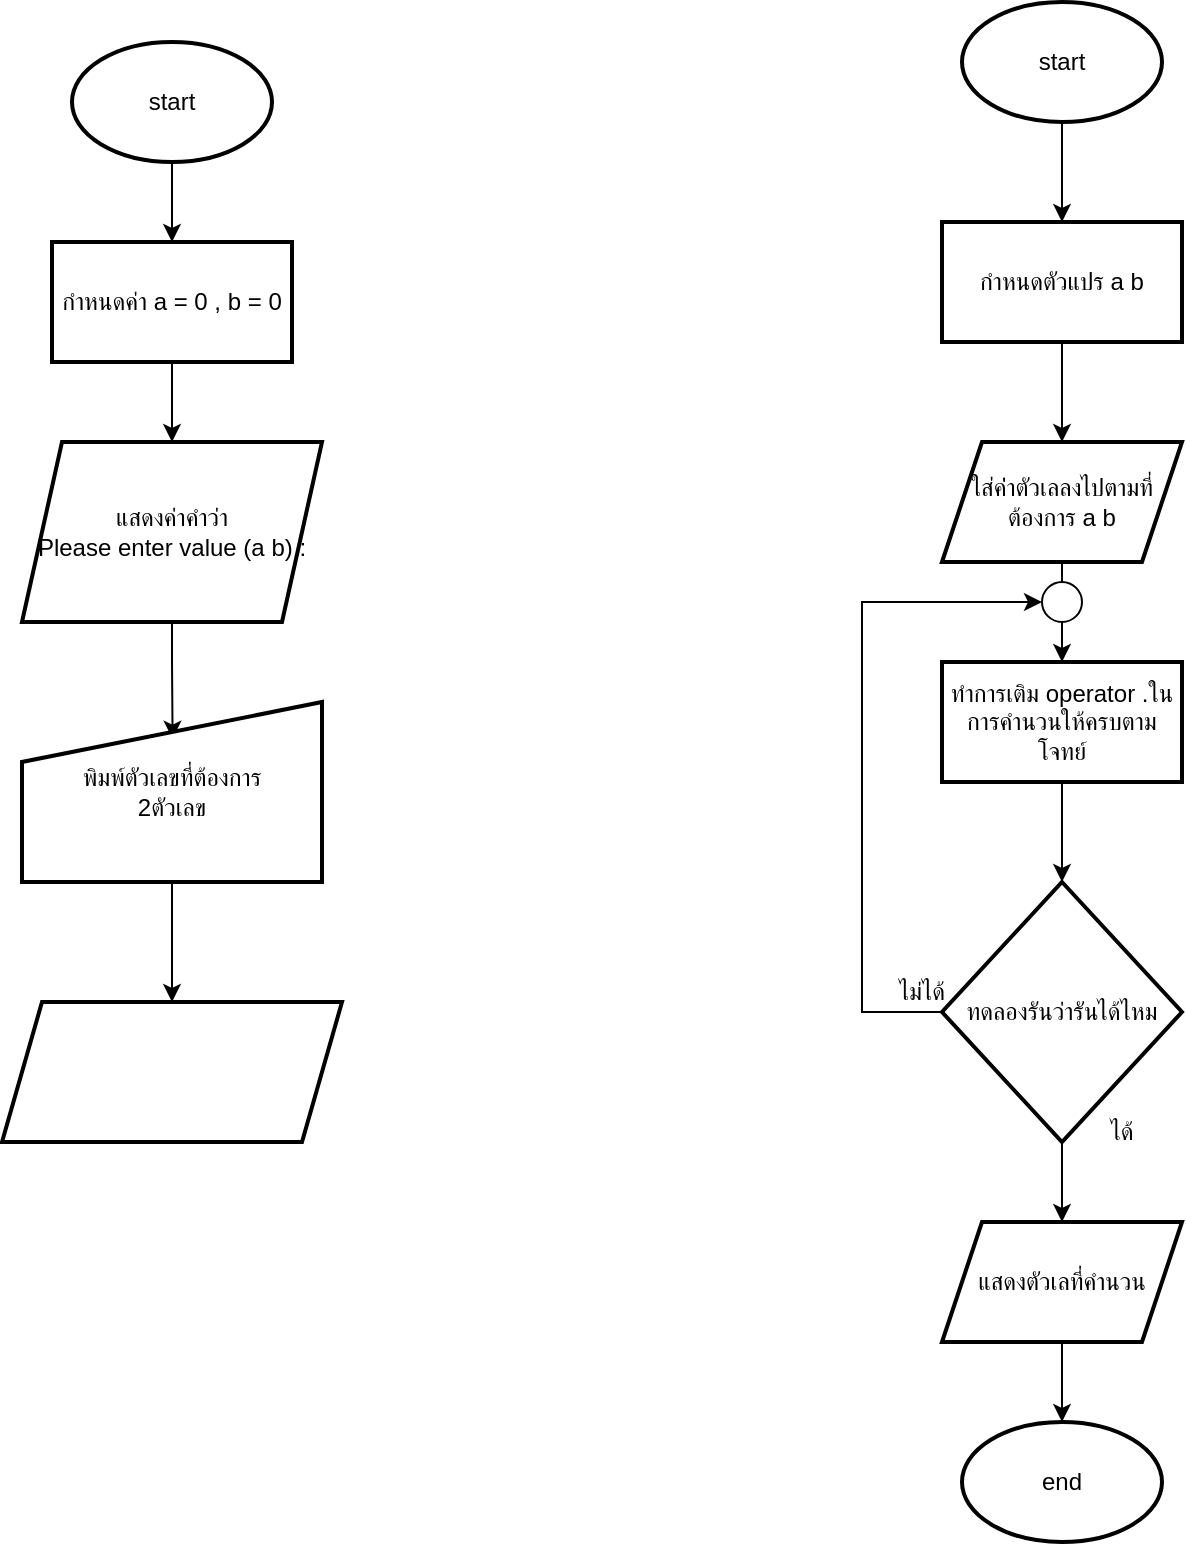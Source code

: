 <mxfile version="24.9.0">
  <diagram name="Page-1" id="tvV6F9p1IGlMY8s74ikh">
    <mxGraphModel dx="965" dy="510" grid="1" gridSize="10" guides="1" tooltips="1" connect="1" arrows="1" fold="1" page="1" pageScale="1" pageWidth="850" pageHeight="1100" math="0" shadow="0">
      <root>
        <mxCell id="0" />
        <mxCell id="1" parent="0" />
        <mxCell id="SYPircYb2qiG9cGxjsWl-3" value="" style="edgeStyle=orthogonalEdgeStyle;rounded=0;orthogonalLoop=1;jettySize=auto;html=1;" parent="1" source="SYPircYb2qiG9cGxjsWl-1" target="SYPircYb2qiG9cGxjsWl-2" edge="1">
          <mxGeometry relative="1" as="geometry" />
        </mxCell>
        <mxCell id="SYPircYb2qiG9cGxjsWl-1" value="start" style="strokeWidth=2;html=1;shape=mxgraph.flowchart.start_1;whiteSpace=wrap;" parent="1" vertex="1">
          <mxGeometry x="75" y="60" width="100" height="60" as="geometry" />
        </mxCell>
        <mxCell id="SYPircYb2qiG9cGxjsWl-7" value="" style="edgeStyle=orthogonalEdgeStyle;rounded=0;orthogonalLoop=1;jettySize=auto;html=1;" parent="1" source="SYPircYb2qiG9cGxjsWl-2" target="SYPircYb2qiG9cGxjsWl-6" edge="1">
          <mxGeometry relative="1" as="geometry" />
        </mxCell>
        <mxCell id="SYPircYb2qiG9cGxjsWl-2" value="กำหนดค่า a = 0 , b = 0" style="whiteSpace=wrap;html=1;strokeWidth=2;" parent="1" vertex="1">
          <mxGeometry x="65" y="160" width="120" height="60" as="geometry" />
        </mxCell>
        <mxCell id="SYPircYb2qiG9cGxjsWl-12" value="" style="edgeStyle=orthogonalEdgeStyle;rounded=0;orthogonalLoop=1;jettySize=auto;html=1;entryX=0.502;entryY=0.204;entryDx=0;entryDy=0;entryPerimeter=0;" parent="1" source="SYPircYb2qiG9cGxjsWl-6" target="SYPircYb2qiG9cGxjsWl-10" edge="1">
          <mxGeometry relative="1" as="geometry">
            <mxPoint x="125" y="475" as="targetPoint" />
          </mxGeometry>
        </mxCell>
        <mxCell id="SYPircYb2qiG9cGxjsWl-6" value="แสดงค่าคำว่า&lt;div&gt;Please enter value (a b) :&lt;/div&gt;" style="shape=parallelogram;perimeter=parallelogramPerimeter;whiteSpace=wrap;html=1;fixedSize=1;strokeWidth=2;" parent="1" vertex="1">
          <mxGeometry x="50" y="260" width="150" height="90" as="geometry" />
        </mxCell>
        <mxCell id="SYPircYb2qiG9cGxjsWl-14" value="" style="edgeStyle=orthogonalEdgeStyle;rounded=0;orthogonalLoop=1;jettySize=auto;html=1;" parent="1" source="SYPircYb2qiG9cGxjsWl-10" target="SYPircYb2qiG9cGxjsWl-13" edge="1">
          <mxGeometry relative="1" as="geometry" />
        </mxCell>
        <mxCell id="SYPircYb2qiG9cGxjsWl-10" value="พิมพ์ตัวเลขที่ต้องการ&lt;div&gt;2ตัวเลข&lt;/div&gt;" style="shape=manualInput;whiteSpace=wrap;html=1;strokeWidth=2;" parent="1" vertex="1">
          <mxGeometry x="50" y="390" width="150" height="90" as="geometry" />
        </mxCell>
        <mxCell id="SYPircYb2qiG9cGxjsWl-13" value="" style="shape=parallelogram;perimeter=parallelogramPerimeter;whiteSpace=wrap;html=1;fixedSize=1;strokeWidth=2;" parent="1" vertex="1">
          <mxGeometry x="40" y="540" width="170" height="70" as="geometry" />
        </mxCell>
        <mxCell id="HS77grFNlI0Ul-5bpcir-4" value="" style="edgeStyle=orthogonalEdgeStyle;rounded=0;orthogonalLoop=1;jettySize=auto;html=1;" edge="1" parent="1" source="HS77grFNlI0Ul-5bpcir-1" target="HS77grFNlI0Ul-5bpcir-3">
          <mxGeometry relative="1" as="geometry" />
        </mxCell>
        <mxCell id="HS77grFNlI0Ul-5bpcir-1" value="start" style="strokeWidth=2;html=1;shape=mxgraph.flowchart.start_1;whiteSpace=wrap;" vertex="1" parent="1">
          <mxGeometry x="520" y="40" width="100" height="60" as="geometry" />
        </mxCell>
        <mxCell id="HS77grFNlI0Ul-5bpcir-9" value="" style="edgeStyle=orthogonalEdgeStyle;rounded=0;orthogonalLoop=1;jettySize=auto;html=1;" edge="1" parent="1" source="HS77grFNlI0Ul-5bpcir-3" target="HS77grFNlI0Ul-5bpcir-8">
          <mxGeometry relative="1" as="geometry" />
        </mxCell>
        <mxCell id="HS77grFNlI0Ul-5bpcir-3" value="กำหนดตัวแปร a b" style="whiteSpace=wrap;html=1;strokeWidth=2;" vertex="1" parent="1">
          <mxGeometry x="510" y="150" width="120" height="60" as="geometry" />
        </mxCell>
        <mxCell id="HS77grFNlI0Ul-5bpcir-12" value="" style="edgeStyle=orthogonalEdgeStyle;rounded=0;orthogonalLoop=1;jettySize=auto;html=1;" edge="1" parent="1" source="HS77grFNlI0Ul-5bpcir-5" target="HS77grFNlI0Ul-5bpcir-11">
          <mxGeometry relative="1" as="geometry" />
        </mxCell>
        <mxCell id="HS77grFNlI0Ul-5bpcir-5" value="ทำการเติม operator .ในการคำนวนให้ครบตามโจทย์" style="whiteSpace=wrap;html=1;strokeWidth=2;" vertex="1" parent="1">
          <mxGeometry x="510" y="370" width="120" height="60" as="geometry" />
        </mxCell>
        <mxCell id="HS77grFNlI0Ul-5bpcir-10" value="" style="edgeStyle=orthogonalEdgeStyle;rounded=0;orthogonalLoop=1;jettySize=auto;html=1;" edge="1" parent="1" source="HS77grFNlI0Ul-5bpcir-8" target="HS77grFNlI0Ul-5bpcir-5">
          <mxGeometry relative="1" as="geometry" />
        </mxCell>
        <mxCell id="HS77grFNlI0Ul-5bpcir-8" value="ใส่ค่่าตัวเลลงไปตามที่ต้องการ a b" style="shape=parallelogram;perimeter=parallelogramPerimeter;whiteSpace=wrap;html=1;fixedSize=1;strokeWidth=2;" vertex="1" parent="1">
          <mxGeometry x="510" y="260" width="120" height="60" as="geometry" />
        </mxCell>
        <mxCell id="HS77grFNlI0Ul-5bpcir-15" style="edgeStyle=orthogonalEdgeStyle;rounded=0;orthogonalLoop=1;jettySize=auto;html=1;entryX=0;entryY=0.5;entryDx=0;entryDy=0;entryPerimeter=0;exitX=0;exitY=0.5;exitDx=0;exitDy=0;" edge="1" parent="1" source="HS77grFNlI0Ul-5bpcir-11" target="HS77grFNlI0Ul-5bpcir-16">
          <mxGeometry relative="1" as="geometry">
            <mxPoint x="540" y="330" as="targetPoint" />
            <Array as="points">
              <mxPoint x="470" y="545" />
              <mxPoint x="470" y="340" />
            </Array>
          </mxGeometry>
        </mxCell>
        <mxCell id="HS77grFNlI0Ul-5bpcir-22" value="" style="edgeStyle=orthogonalEdgeStyle;rounded=0;orthogonalLoop=1;jettySize=auto;html=1;" edge="1" parent="1" source="HS77grFNlI0Ul-5bpcir-11" target="HS77grFNlI0Ul-5bpcir-21">
          <mxGeometry relative="1" as="geometry" />
        </mxCell>
        <mxCell id="HS77grFNlI0Ul-5bpcir-11" value="ทดลองรันว่ารันได้ไหม" style="rhombus;whiteSpace=wrap;html=1;strokeWidth=2;" vertex="1" parent="1">
          <mxGeometry x="510" y="480" width="120" height="130" as="geometry" />
        </mxCell>
        <mxCell id="HS77grFNlI0Ul-5bpcir-16" value="" style="verticalLabelPosition=bottom;verticalAlign=top;html=1;shape=mxgraph.flowchart.on-page_reference;" vertex="1" parent="1">
          <mxGeometry x="560" y="330" width="20" height="20" as="geometry" />
        </mxCell>
        <mxCell id="HS77grFNlI0Ul-5bpcir-19" value="ไม่ได้" style="text;html=1;align=center;verticalAlign=middle;whiteSpace=wrap;rounded=0;" vertex="1" parent="1">
          <mxGeometry x="470" y="520" width="60" height="30" as="geometry" />
        </mxCell>
        <mxCell id="HS77grFNlI0Ul-5bpcir-20" value="ได้" style="text;html=1;align=center;verticalAlign=middle;whiteSpace=wrap;rounded=0;" vertex="1" parent="1">
          <mxGeometry x="570" y="590" width="60" height="30" as="geometry" />
        </mxCell>
        <mxCell id="HS77grFNlI0Ul-5bpcir-24" value="" style="edgeStyle=orthogonalEdgeStyle;rounded=0;orthogonalLoop=1;jettySize=auto;html=1;" edge="1" parent="1" source="HS77grFNlI0Ul-5bpcir-21" target="HS77grFNlI0Ul-5bpcir-23">
          <mxGeometry relative="1" as="geometry" />
        </mxCell>
        <mxCell id="HS77grFNlI0Ul-5bpcir-21" value="แสดงตัวเลที่คำนวน" style="shape=parallelogram;perimeter=parallelogramPerimeter;whiteSpace=wrap;html=1;fixedSize=1;strokeWidth=2;" vertex="1" parent="1">
          <mxGeometry x="510" y="650" width="120" height="60" as="geometry" />
        </mxCell>
        <mxCell id="HS77grFNlI0Ul-5bpcir-23" value="end" style="strokeWidth=2;html=1;shape=mxgraph.flowchart.start_1;whiteSpace=wrap;" vertex="1" parent="1">
          <mxGeometry x="520" y="750" width="100" height="60" as="geometry" />
        </mxCell>
      </root>
    </mxGraphModel>
  </diagram>
</mxfile>
